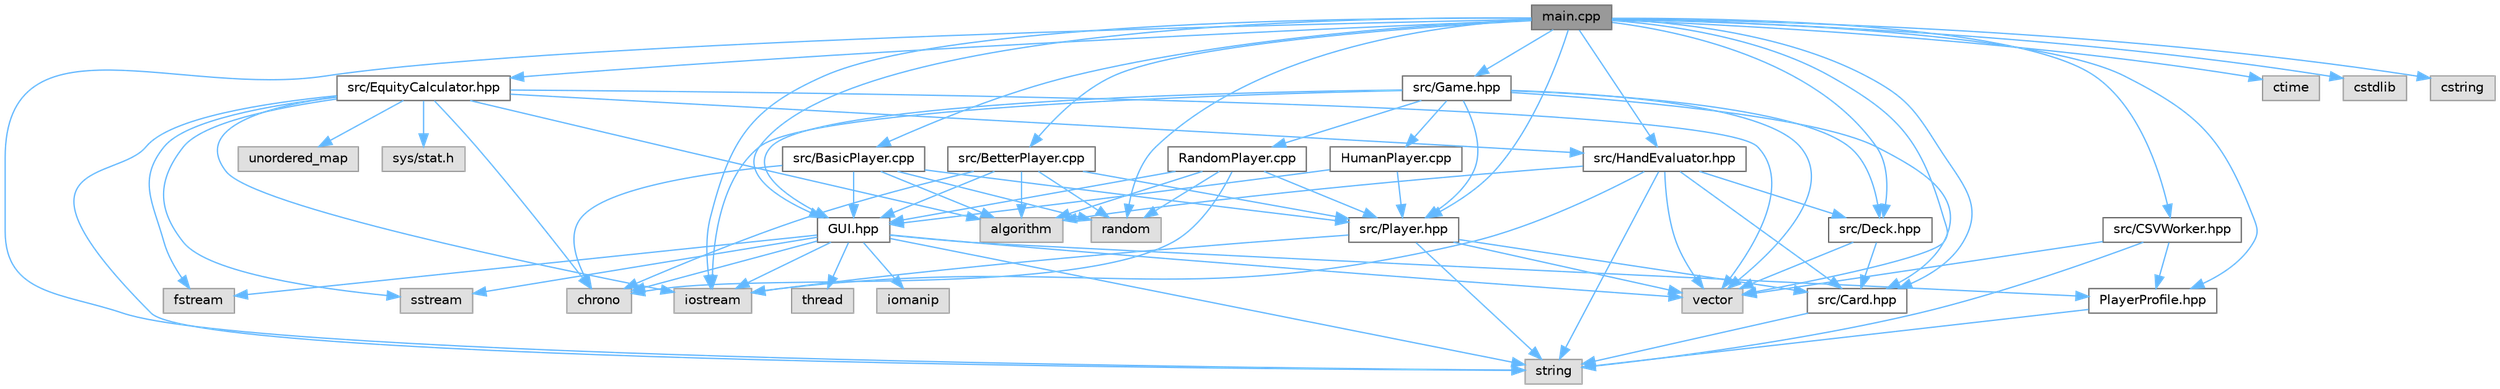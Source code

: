 digraph "main.cpp"
{
 // INTERACTIVE_SVG=YES
 // LATEX_PDF_SIZE
  bgcolor="transparent";
  edge [fontname=Helvetica,fontsize=10,labelfontname=Helvetica,labelfontsize=10];
  node [fontname=Helvetica,fontsize=10,shape=box,height=0.2,width=0.4];
  Node1 [id="Node000001",label="main.cpp",height=0.2,width=0.4,color="gray40", fillcolor="grey60", style="filled", fontcolor="black",tooltip=" "];
  Node1 -> Node2 [id="edge1_Node000001_Node000002",color="steelblue1",style="solid",tooltip=" "];
  Node2 [id="Node000002",label="iostream",height=0.2,width=0.4,color="grey60", fillcolor="#E0E0E0", style="filled",tooltip=" "];
  Node1 -> Node3 [id="edge2_Node000001_Node000003",color="steelblue1",style="solid",tooltip=" "];
  Node3 [id="Node000003",label="vector",height=0.2,width=0.4,color="grey60", fillcolor="#E0E0E0", style="filled",tooltip=" "];
  Node1 -> Node4 [id="edge3_Node000001_Node000004",color="steelblue1",style="solid",tooltip=" "];
  Node4 [id="Node000004",label="string",height=0.2,width=0.4,color="grey60", fillcolor="#E0E0E0", style="filled",tooltip=" "];
  Node1 -> Node5 [id="edge4_Node000001_Node000005",color="steelblue1",style="solid",tooltip=" "];
  Node5 [id="Node000005",label="random",height=0.2,width=0.4,color="grey60", fillcolor="#E0E0E0", style="filled",tooltip=" "];
  Node1 -> Node6 [id="edge5_Node000001_Node000006",color="steelblue1",style="solid",tooltip=" "];
  Node6 [id="Node000006",label="ctime",height=0.2,width=0.4,color="grey60", fillcolor="#E0E0E0", style="filled",tooltip=" "];
  Node1 -> Node7 [id="edge6_Node000001_Node000007",color="steelblue1",style="solid",tooltip=" "];
  Node7 [id="Node000007",label="cstdlib",height=0.2,width=0.4,color="grey60", fillcolor="#E0E0E0", style="filled",tooltip=" "];
  Node1 -> Node8 [id="edge7_Node000001_Node000008",color="steelblue1",style="solid",tooltip=" "];
  Node8 [id="Node000008",label="cstring",height=0.2,width=0.4,color="grey60", fillcolor="#E0E0E0", style="filled",tooltip=" "];
  Node1 -> Node9 [id="edge8_Node000001_Node000009",color="steelblue1",style="solid",tooltip=" "];
  Node9 [id="Node000009",label="src/Card.hpp",height=0.2,width=0.4,color="grey40", fillcolor="white", style="filled",URL="$_card_8hpp.html",tooltip=" "];
  Node9 -> Node4 [id="edge9_Node000009_Node000004",color="steelblue1",style="solid",tooltip=" "];
  Node1 -> Node10 [id="edge10_Node000001_Node000010",color="steelblue1",style="solid",tooltip=" "];
  Node10 [id="Node000010",label="src/Deck.hpp",height=0.2,width=0.4,color="grey40", fillcolor="white", style="filled",URL="$_deck_8hpp.html",tooltip=" "];
  Node10 -> Node3 [id="edge11_Node000010_Node000003",color="steelblue1",style="solid",tooltip=" "];
  Node10 -> Node9 [id="edge12_Node000010_Node000009",color="steelblue1",style="solid",tooltip=" "];
  Node1 -> Node11 [id="edge13_Node000001_Node000011",color="steelblue1",style="solid",tooltip=" "];
  Node11 [id="Node000011",label="src/Player.hpp",height=0.2,width=0.4,color="grey40", fillcolor="white", style="filled",URL="$_player_8hpp.html",tooltip=" "];
  Node11 -> Node2 [id="edge14_Node000011_Node000002",color="steelblue1",style="solid",tooltip=" "];
  Node11 -> Node3 [id="edge15_Node000011_Node000003",color="steelblue1",style="solid",tooltip=" "];
  Node11 -> Node4 [id="edge16_Node000011_Node000004",color="steelblue1",style="solid",tooltip=" "];
  Node11 -> Node9 [id="edge17_Node000011_Node000009",color="steelblue1",style="solid",tooltip=" "];
  Node1 -> Node12 [id="edge18_Node000001_Node000012",color="steelblue1",style="solid",tooltip=" "];
  Node12 [id="Node000012",label="src/Game.hpp",height=0.2,width=0.4,color="grey40", fillcolor="white", style="filled",URL="$_game_8hpp.html",tooltip=" "];
  Node12 -> Node2 [id="edge19_Node000012_Node000002",color="steelblue1",style="solid",tooltip=" "];
  Node12 -> Node3 [id="edge20_Node000012_Node000003",color="steelblue1",style="solid",tooltip=" "];
  Node12 -> Node11 [id="edge21_Node000012_Node000011",color="steelblue1",style="solid",tooltip=" "];
  Node12 -> Node13 [id="edge22_Node000012_Node000013",color="steelblue1",style="solid",tooltip=" "];
  Node13 [id="Node000013",label="RandomPlayer.cpp",height=0.2,width=0.4,color="grey40", fillcolor="white", style="filled",URL="$_random_player_8cpp.html",tooltip=" "];
  Node13 -> Node11 [id="edge23_Node000013_Node000011",color="steelblue1",style="solid",tooltip=" "];
  Node13 -> Node14 [id="edge24_Node000013_Node000014",color="steelblue1",style="solid",tooltip=" "];
  Node14 [id="Node000014",label="GUI.hpp",height=0.2,width=0.4,color="grey40", fillcolor="white", style="filled",URL="$_g_u_i_8hpp.html",tooltip=" "];
  Node14 -> Node2 [id="edge25_Node000014_Node000002",color="steelblue1",style="solid",tooltip=" "];
  Node14 -> Node4 [id="edge26_Node000014_Node000004",color="steelblue1",style="solid",tooltip=" "];
  Node14 -> Node3 [id="edge27_Node000014_Node000003",color="steelblue1",style="solid",tooltip=" "];
  Node14 -> Node15 [id="edge28_Node000014_Node000015",color="steelblue1",style="solid",tooltip=" "];
  Node15 [id="Node000015",label="thread",height=0.2,width=0.4,color="grey60", fillcolor="#E0E0E0", style="filled",tooltip=" "];
  Node14 -> Node16 [id="edge29_Node000014_Node000016",color="steelblue1",style="solid",tooltip=" "];
  Node16 [id="Node000016",label="fstream",height=0.2,width=0.4,color="grey60", fillcolor="#E0E0E0", style="filled",tooltip=" "];
  Node14 -> Node17 [id="edge30_Node000014_Node000017",color="steelblue1",style="solid",tooltip=" "];
  Node17 [id="Node000017",label="sstream",height=0.2,width=0.4,color="grey60", fillcolor="#E0E0E0", style="filled",tooltip=" "];
  Node14 -> Node18 [id="edge31_Node000014_Node000018",color="steelblue1",style="solid",tooltip=" "];
  Node18 [id="Node000018",label="chrono",height=0.2,width=0.4,color="grey60", fillcolor="#E0E0E0", style="filled",tooltip=" "];
  Node14 -> Node19 [id="edge32_Node000014_Node000019",color="steelblue1",style="solid",tooltip=" "];
  Node19 [id="Node000019",label="iomanip",height=0.2,width=0.4,color="grey60", fillcolor="#E0E0E0", style="filled",tooltip=" "];
  Node14 -> Node20 [id="edge33_Node000014_Node000020",color="steelblue1",style="solid",tooltip=" "];
  Node20 [id="Node000020",label="PlayerProfile.hpp",height=0.2,width=0.4,color="grey40", fillcolor="white", style="filled",URL="$_player_profile_8hpp.html",tooltip=" "];
  Node20 -> Node4 [id="edge34_Node000020_Node000004",color="steelblue1",style="solid",tooltip=" "];
  Node13 -> Node5 [id="edge35_Node000013_Node000005",color="steelblue1",style="solid",tooltip=" "];
  Node13 -> Node18 [id="edge36_Node000013_Node000018",color="steelblue1",style="solid",tooltip=" "];
  Node13 -> Node21 [id="edge37_Node000013_Node000021",color="steelblue1",style="solid",tooltip=" "];
  Node21 [id="Node000021",label="algorithm",height=0.2,width=0.4,color="grey60", fillcolor="#E0E0E0", style="filled",tooltip=" "];
  Node12 -> Node22 [id="edge38_Node000012_Node000022",color="steelblue1",style="solid",tooltip=" "];
  Node22 [id="Node000022",label="HumanPlayer.cpp",height=0.2,width=0.4,color="grey40", fillcolor="white", style="filled",URL="$_human_player_8cpp.html",tooltip=" "];
  Node22 -> Node11 [id="edge39_Node000022_Node000011",color="steelblue1",style="solid",tooltip=" "];
  Node22 -> Node14 [id="edge40_Node000022_Node000014",color="steelblue1",style="solid",tooltip=" "];
  Node12 -> Node10 [id="edge41_Node000012_Node000010",color="steelblue1",style="solid",tooltip=" "];
  Node12 -> Node9 [id="edge42_Node000012_Node000009",color="steelblue1",style="solid",tooltip=" "];
  Node12 -> Node14 [id="edge43_Node000012_Node000014",color="steelblue1",style="solid",tooltip=" "];
  Node1 -> Node23 [id="edge44_Node000001_Node000023",color="steelblue1",style="solid",tooltip=" "];
  Node23 [id="Node000023",label="src/HandEvaluator.hpp",height=0.2,width=0.4,color="grey40", fillcolor="white", style="filled",URL="$_hand_evaluator_8hpp.html",tooltip=" "];
  Node23 -> Node2 [id="edge45_Node000023_Node000002",color="steelblue1",style="solid",tooltip=" "];
  Node23 -> Node3 [id="edge46_Node000023_Node000003",color="steelblue1",style="solid",tooltip=" "];
  Node23 -> Node4 [id="edge47_Node000023_Node000004",color="steelblue1",style="solid",tooltip=" "];
  Node23 -> Node21 [id="edge48_Node000023_Node000021",color="steelblue1",style="solid",tooltip=" "];
  Node23 -> Node9 [id="edge49_Node000023_Node000009",color="steelblue1",style="solid",tooltip=" "];
  Node23 -> Node10 [id="edge50_Node000023_Node000010",color="steelblue1",style="solid",tooltip=" "];
  Node1 -> Node24 [id="edge51_Node000001_Node000024",color="steelblue1",style="solid",tooltip=" "];
  Node24 [id="Node000024",label="src/EquityCalculator.hpp",height=0.2,width=0.4,color="grey40", fillcolor="white", style="filled",URL="$_equity_calculator_8hpp.html",tooltip=" "];
  Node24 -> Node2 [id="edge52_Node000024_Node000002",color="steelblue1",style="solid",tooltip=" "];
  Node24 -> Node3 [id="edge53_Node000024_Node000003",color="steelblue1",style="solid",tooltip=" "];
  Node24 -> Node4 [id="edge54_Node000024_Node000004",color="steelblue1",style="solid",tooltip=" "];
  Node24 -> Node21 [id="edge55_Node000024_Node000021",color="steelblue1",style="solid",tooltip=" "];
  Node24 -> Node18 [id="edge56_Node000024_Node000018",color="steelblue1",style="solid",tooltip=" "];
  Node24 -> Node16 [id="edge57_Node000024_Node000016",color="steelblue1",style="solid",tooltip=" "];
  Node24 -> Node25 [id="edge58_Node000024_Node000025",color="steelblue1",style="solid",tooltip=" "];
  Node25 [id="Node000025",label="unordered_map",height=0.2,width=0.4,color="grey60", fillcolor="#E0E0E0", style="filled",tooltip=" "];
  Node24 -> Node17 [id="edge59_Node000024_Node000017",color="steelblue1",style="solid",tooltip=" "];
  Node24 -> Node26 [id="edge60_Node000024_Node000026",color="steelblue1",style="solid",tooltip=" "];
  Node26 [id="Node000026",label="sys/stat.h",height=0.2,width=0.4,color="grey60", fillcolor="#E0E0E0", style="filled",tooltip=" "];
  Node24 -> Node23 [id="edge61_Node000024_Node000023",color="steelblue1",style="solid",tooltip=" "];
  Node1 -> Node14 [id="edge62_Node000001_Node000014",color="steelblue1",style="solid",tooltip=" "];
  Node1 -> Node20 [id="edge63_Node000001_Node000020",color="steelblue1",style="solid",tooltip=" "];
  Node1 -> Node27 [id="edge64_Node000001_Node000027",color="steelblue1",style="solid",tooltip=" "];
  Node27 [id="Node000027",label="src/BasicPlayer.cpp",height=0.2,width=0.4,color="grey40", fillcolor="white", style="filled",URL="$_basic_player_8cpp.html",tooltip=" "];
  Node27 -> Node11 [id="edge65_Node000027_Node000011",color="steelblue1",style="solid",tooltip=" "];
  Node27 -> Node14 [id="edge66_Node000027_Node000014",color="steelblue1",style="solid",tooltip=" "];
  Node27 -> Node5 [id="edge67_Node000027_Node000005",color="steelblue1",style="solid",tooltip=" "];
  Node27 -> Node18 [id="edge68_Node000027_Node000018",color="steelblue1",style="solid",tooltip=" "];
  Node27 -> Node21 [id="edge69_Node000027_Node000021",color="steelblue1",style="solid",tooltip=" "];
  Node1 -> Node28 [id="edge70_Node000001_Node000028",color="steelblue1",style="solid",tooltip=" "];
  Node28 [id="Node000028",label="src/BetterPlayer.cpp",height=0.2,width=0.4,color="grey40", fillcolor="white", style="filled",URL="$_better_player_8cpp.html",tooltip=" "];
  Node28 -> Node11 [id="edge71_Node000028_Node000011",color="steelblue1",style="solid",tooltip=" "];
  Node28 -> Node14 [id="edge72_Node000028_Node000014",color="steelblue1",style="solid",tooltip=" "];
  Node28 -> Node5 [id="edge73_Node000028_Node000005",color="steelblue1",style="solid",tooltip=" "];
  Node28 -> Node18 [id="edge74_Node000028_Node000018",color="steelblue1",style="solid",tooltip=" "];
  Node28 -> Node21 [id="edge75_Node000028_Node000021",color="steelblue1",style="solid",tooltip=" "];
  Node1 -> Node29 [id="edge76_Node000001_Node000029",color="steelblue1",style="solid",tooltip=" "];
  Node29 [id="Node000029",label="src/CSVWorker.hpp",height=0.2,width=0.4,color="grey40", fillcolor="white", style="filled",URL="$_c_s_v_worker_8hpp.html",tooltip=" "];
  Node29 -> Node4 [id="edge77_Node000029_Node000004",color="steelblue1",style="solid",tooltip=" "];
  Node29 -> Node3 [id="edge78_Node000029_Node000003",color="steelblue1",style="solid",tooltip=" "];
  Node29 -> Node20 [id="edge79_Node000029_Node000020",color="steelblue1",style="solid",tooltip=" "];
}

